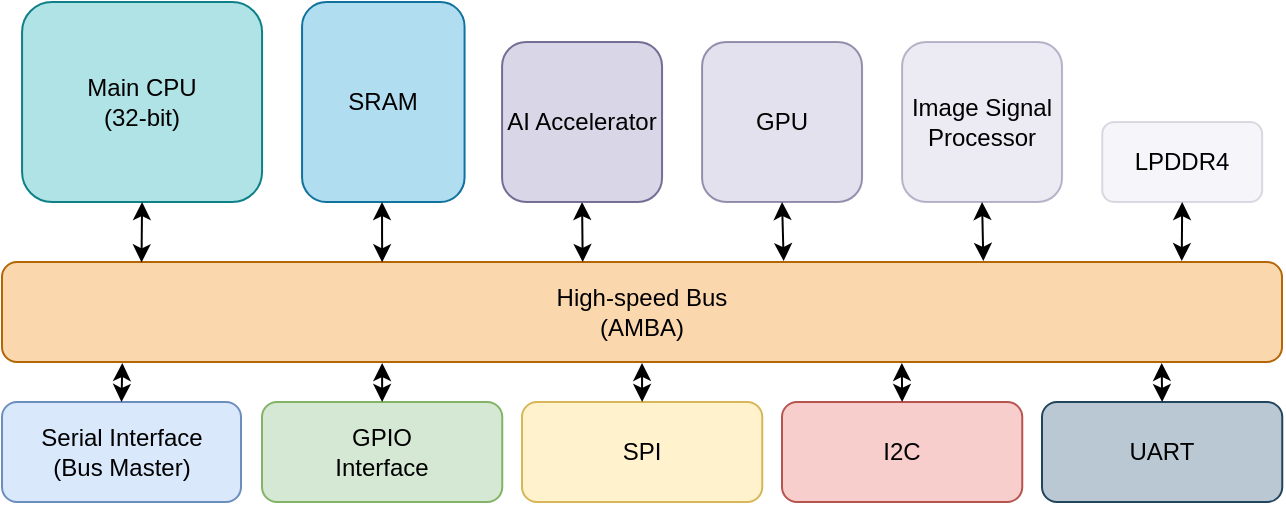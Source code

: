 <mxfile version="24.7.16">
  <diagram name="Page-1" id="7c7Gsr3EZ65wrOukpcMr">
    <mxGraphModel dx="1789" dy="1598" grid="1" gridSize="10" guides="1" tooltips="1" connect="1" arrows="1" fold="1" page="0" pageScale="1" pageWidth="850" pageHeight="1100" math="0" shadow="0">
      <root>
        <mxCell id="0" />
        <mxCell id="1" parent="0" />
        <mxCell id="WEE4pHvyWrbr1R9gSWEm-3" value="&lt;div&gt;High-speed Bus&lt;/div&gt;&lt;div&gt;(AMBA)&lt;br&gt;&lt;/div&gt;" style="rounded=1;whiteSpace=wrap;html=1;points=[[0.09,0,0,0,0]];fillColor=#fad7ac;strokeColor=#b46504;" parent="1" vertex="1">
          <mxGeometry x="-40" y="-530" width="640" height="50" as="geometry" />
        </mxCell>
        <mxCell id="WEE4pHvyWrbr1R9gSWEm-4" value="&lt;div&gt;Main CPU&lt;/div&gt;&lt;div&gt;(32-bit)&lt;br&gt;&lt;/div&gt;" style="rounded=1;whiteSpace=wrap;html=1;fillColor=#b0e3e6;strokeColor=#0e8088;" parent="1" vertex="1">
          <mxGeometry x="-29.97" y="-660" width="120" height="100" as="geometry" />
        </mxCell>
        <mxCell id="WEE4pHvyWrbr1R9gSWEm-5" value="SRAM" style="rounded=1;whiteSpace=wrap;html=1;fillColor=#b1ddf0;strokeColor=#10739e;" parent="1" vertex="1">
          <mxGeometry x="110.03" y="-660" width="81.25" height="100" as="geometry" />
        </mxCell>
        <mxCell id="WEE4pHvyWrbr1R9gSWEm-6" value="&lt;div&gt;Serial Interface&lt;/div&gt;&lt;div&gt;(Bus Master)&lt;br&gt;&lt;/div&gt;" style="rounded=1;whiteSpace=wrap;html=1;fillColor=#dae8fc;strokeColor=#6c8ebf;" parent="1" vertex="1">
          <mxGeometry x="-40" y="-460" width="119.5" height="50" as="geometry" />
        </mxCell>
        <mxCell id="WEE4pHvyWrbr1R9gSWEm-9" value="&lt;div&gt;GPIO&lt;/div&gt;&lt;div&gt;Interface&lt;br&gt;&lt;/div&gt;" style="rounded=1;whiteSpace=wrap;html=1;fillColor=#d5e8d4;strokeColor=#82b366;" parent="1" vertex="1">
          <mxGeometry x="90" y="-460" width="120.13" height="50" as="geometry" />
        </mxCell>
        <mxCell id="WEE4pHvyWrbr1R9gSWEm-11" value="SPI" style="rounded=1;whiteSpace=wrap;html=1;fillColor=#fff2cc;strokeColor=#d6b656;" parent="1" vertex="1">
          <mxGeometry x="220" y="-460" width="120.13" height="50" as="geometry" />
        </mxCell>
        <mxCell id="WEE4pHvyWrbr1R9gSWEm-24" style="edgeStyle=orthogonalEdgeStyle;rounded=0;orthogonalLoop=1;jettySize=auto;html=1;exitX=0.5;exitY=1;exitDx=0;exitDy=0;entryX=0.438;entryY=0;entryDx=0;entryDy=0;entryPerimeter=0;startArrow=classic;startFill=1;" parent="1" source="WEE4pHvyWrbr1R9gSWEm-12" edge="1">
          <mxGeometry relative="1" as="geometry">
            <mxPoint x="250.35" y="-530" as="targetPoint" />
          </mxGeometry>
        </mxCell>
        <mxCell id="WEE4pHvyWrbr1R9gSWEm-12" value="AI Accelerator" style="rounded=1;whiteSpace=wrap;html=1;fillColor=#d0cee2;strokeColor=#56517e;opacity=80;" parent="1" vertex="1">
          <mxGeometry x="210.03" y="-640" width="80" height="80" as="geometry" />
        </mxCell>
        <mxCell id="WEE4pHvyWrbr1R9gSWEm-13" value="GPU" style="rounded=1;whiteSpace=wrap;html=1;fillColor=#d0cee2;strokeColor=#56517e;opacity=60;" parent="1" vertex="1">
          <mxGeometry x="310.03" y="-640" width="80" height="80" as="geometry" />
        </mxCell>
        <mxCell id="WEE4pHvyWrbr1R9gSWEm-17" value="I2C" style="rounded=1;whiteSpace=wrap;html=1;fillColor=#f8cecc;strokeColor=#b85450;" parent="1" vertex="1">
          <mxGeometry x="350" y="-460" width="120.13" height="50" as="geometry" />
        </mxCell>
        <mxCell id="WEE4pHvyWrbr1R9gSWEm-18" value="UART" style="rounded=1;whiteSpace=wrap;html=1;fillColor=#bac8d3;strokeColor=#23445d;" parent="1" vertex="1">
          <mxGeometry x="480" y="-460" width="120.13" height="50" as="geometry" />
        </mxCell>
        <mxCell id="WEE4pHvyWrbr1R9gSWEm-20" style="edgeStyle=orthogonalEdgeStyle;rounded=0;orthogonalLoop=1;jettySize=auto;html=1;exitX=0.5;exitY=1;exitDx=0;exitDy=0;entryX=0.109;entryY=0.004;entryDx=0;entryDy=0;entryPerimeter=0;startArrow=classic;startFill=1;" parent="1" source="WEE4pHvyWrbr1R9gSWEm-4" target="WEE4pHvyWrbr1R9gSWEm-3" edge="1">
          <mxGeometry relative="1" as="geometry">
            <mxPoint x="27.63" y="-530" as="targetPoint" />
          </mxGeometry>
        </mxCell>
        <mxCell id="WEE4pHvyWrbr1R9gSWEm-21" value="" style="ellipse;whiteSpace=wrap;html=1;aspect=fixed;" parent="1" vertex="1">
          <mxGeometry x="150.03" y="-530" as="geometry" />
        </mxCell>
        <mxCell id="WEE4pHvyWrbr1R9gSWEm-22" style="edgeStyle=orthogonalEdgeStyle;rounded=0;orthogonalLoop=1;jettySize=auto;html=1;entryX=0.297;entryY=0.003;entryDx=0;entryDy=0;entryPerimeter=0;startArrow=classic;startFill=1;" parent="1" target="WEE4pHvyWrbr1R9gSWEm-3" edge="1">
          <mxGeometry relative="1" as="geometry">
            <mxPoint x="150" y="-560" as="sourcePoint" />
            <mxPoint x="149.23" y="-530.1" as="targetPoint" />
          </mxGeometry>
        </mxCell>
        <mxCell id="WEE4pHvyWrbr1R9gSWEm-26" style="edgeStyle=orthogonalEdgeStyle;rounded=0;orthogonalLoop=1;jettySize=auto;html=1;exitX=0.5;exitY=1;exitDx=0;exitDy=0;entryX=0.595;entryY=-0.009;entryDx=0;entryDy=0;entryPerimeter=0;startArrow=classic;startFill=1;" parent="1" source="WEE4pHvyWrbr1R9gSWEm-13" edge="1">
          <mxGeometry relative="1" as="geometry">
            <mxPoint x="350.83" y="-530.45" as="targetPoint" />
          </mxGeometry>
        </mxCell>
        <mxCell id="WEE4pHvyWrbr1R9gSWEm-27" style="edgeStyle=orthogonalEdgeStyle;rounded=0;orthogonalLoop=1;jettySize=auto;html=1;exitX=0.5;exitY=0;exitDx=0;exitDy=0;entryX=0.498;entryY=-0.014;entryDx=0;entryDy=0;entryPerimeter=0;" parent="1" source="WEE4pHvyWrbr1R9gSWEm-6" target="WEE4pHvyWrbr1R9gSWEm-6" edge="1">
          <mxGeometry relative="1" as="geometry" />
        </mxCell>
        <mxCell id="WEE4pHvyWrbr1R9gSWEm-28" style="edgeStyle=orthogonalEdgeStyle;rounded=0;orthogonalLoop=1;jettySize=auto;html=1;exitX=0.5;exitY=0;exitDx=0;exitDy=0;entryX=0.094;entryY=1.01;entryDx=0;entryDy=0;entryPerimeter=0;startArrow=classic;startFill=1;" parent="1" source="WEE4pHvyWrbr1R9gSWEm-6" target="WEE4pHvyWrbr1R9gSWEm-3" edge="1">
          <mxGeometry relative="1" as="geometry" />
        </mxCell>
        <mxCell id="WEE4pHvyWrbr1R9gSWEm-29" style="edgeStyle=orthogonalEdgeStyle;rounded=0;orthogonalLoop=1;jettySize=auto;html=1;exitX=0.5;exitY=0;exitDx=0;exitDy=0;entryX=0.297;entryY=1.01;entryDx=0;entryDy=0;entryPerimeter=0;startArrow=classic;startFill=1;" parent="1" source="WEE4pHvyWrbr1R9gSWEm-9" target="WEE4pHvyWrbr1R9gSWEm-3" edge="1">
          <mxGeometry relative="1" as="geometry" />
        </mxCell>
        <mxCell id="WEE4pHvyWrbr1R9gSWEm-30" style="edgeStyle=orthogonalEdgeStyle;rounded=0;orthogonalLoop=1;jettySize=auto;html=1;exitX=0.5;exitY=0;exitDx=0;exitDy=0;entryX=0.5;entryY=1.009;entryDx=0;entryDy=0;entryPerimeter=0;startArrow=classic;startFill=1;" parent="1" source="WEE4pHvyWrbr1R9gSWEm-11" target="WEE4pHvyWrbr1R9gSWEm-3" edge="1">
          <mxGeometry relative="1" as="geometry" />
        </mxCell>
        <mxCell id="WEE4pHvyWrbr1R9gSWEm-31" style="edgeStyle=orthogonalEdgeStyle;rounded=0;orthogonalLoop=1;jettySize=auto;html=1;exitX=0.5;exitY=0;exitDx=0;exitDy=0;entryX=0.703;entryY=1.009;entryDx=0;entryDy=0;entryPerimeter=0;startArrow=classic;startFill=1;" parent="1" source="WEE4pHvyWrbr1R9gSWEm-17" target="WEE4pHvyWrbr1R9gSWEm-3" edge="1">
          <mxGeometry relative="1" as="geometry" />
        </mxCell>
        <mxCell id="WEE4pHvyWrbr1R9gSWEm-32" style="edgeStyle=orthogonalEdgeStyle;rounded=0;orthogonalLoop=1;jettySize=auto;html=1;exitX=0.5;exitY=0;exitDx=0;exitDy=0;entryX=0.906;entryY=1.009;entryDx=0;entryDy=0;entryPerimeter=0;startArrow=classic;startFill=1;" parent="1" source="WEE4pHvyWrbr1R9gSWEm-18" target="WEE4pHvyWrbr1R9gSWEm-3" edge="1">
          <mxGeometry relative="1" as="geometry" />
        </mxCell>
        <mxCell id="WEE4pHvyWrbr1R9gSWEm-33" value="&lt;div&gt;Image Signal&lt;/div&gt;&lt;div&gt;Processor&lt;br&gt;&lt;/div&gt;" style="rounded=1;whiteSpace=wrap;html=1;fillColor=#d0cee2;strokeColor=#56517e;opacity=40;" parent="1" vertex="1">
          <mxGeometry x="410.03" y="-640" width="80" height="80" as="geometry" />
        </mxCell>
        <mxCell id="WEE4pHvyWrbr1R9gSWEm-34" value="LPDDR4" style="rounded=1;whiteSpace=wrap;html=1;fillColor=#d0cee2;strokeColor=#56517e;opacity=20;" parent="1" vertex="1">
          <mxGeometry x="510.1" y="-600" width="80" height="40" as="geometry" />
        </mxCell>
        <mxCell id="WEE4pHvyWrbr1R9gSWEm-35" style="edgeStyle=orthogonalEdgeStyle;rounded=0;orthogonalLoop=1;jettySize=auto;html=1;exitX=0.5;exitY=1;exitDx=0;exitDy=0;entryX=0.751;entryY=-0.011;entryDx=0;entryDy=0;entryPerimeter=0;startArrow=classic;startFill=1;" parent="1" source="WEE4pHvyWrbr1R9gSWEm-33" edge="1">
          <mxGeometry relative="1" as="geometry">
            <mxPoint x="450.67" y="-530.55" as="targetPoint" />
          </mxGeometry>
        </mxCell>
        <mxCell id="WEE4pHvyWrbr1R9gSWEm-37" style="edgeStyle=orthogonalEdgeStyle;rounded=0;orthogonalLoop=1;jettySize=auto;html=1;exitX=0.5;exitY=1;exitDx=0;exitDy=0;entryX=0.906;entryY=-0.009;entryDx=0;entryDy=0;entryPerimeter=0;startArrow=classic;startFill=1;" parent="1" source="WEE4pHvyWrbr1R9gSWEm-34" edge="1">
          <mxGeometry relative="1" as="geometry">
            <mxPoint x="549.87" y="-530.45" as="targetPoint" />
          </mxGeometry>
        </mxCell>
      </root>
    </mxGraphModel>
  </diagram>
</mxfile>
